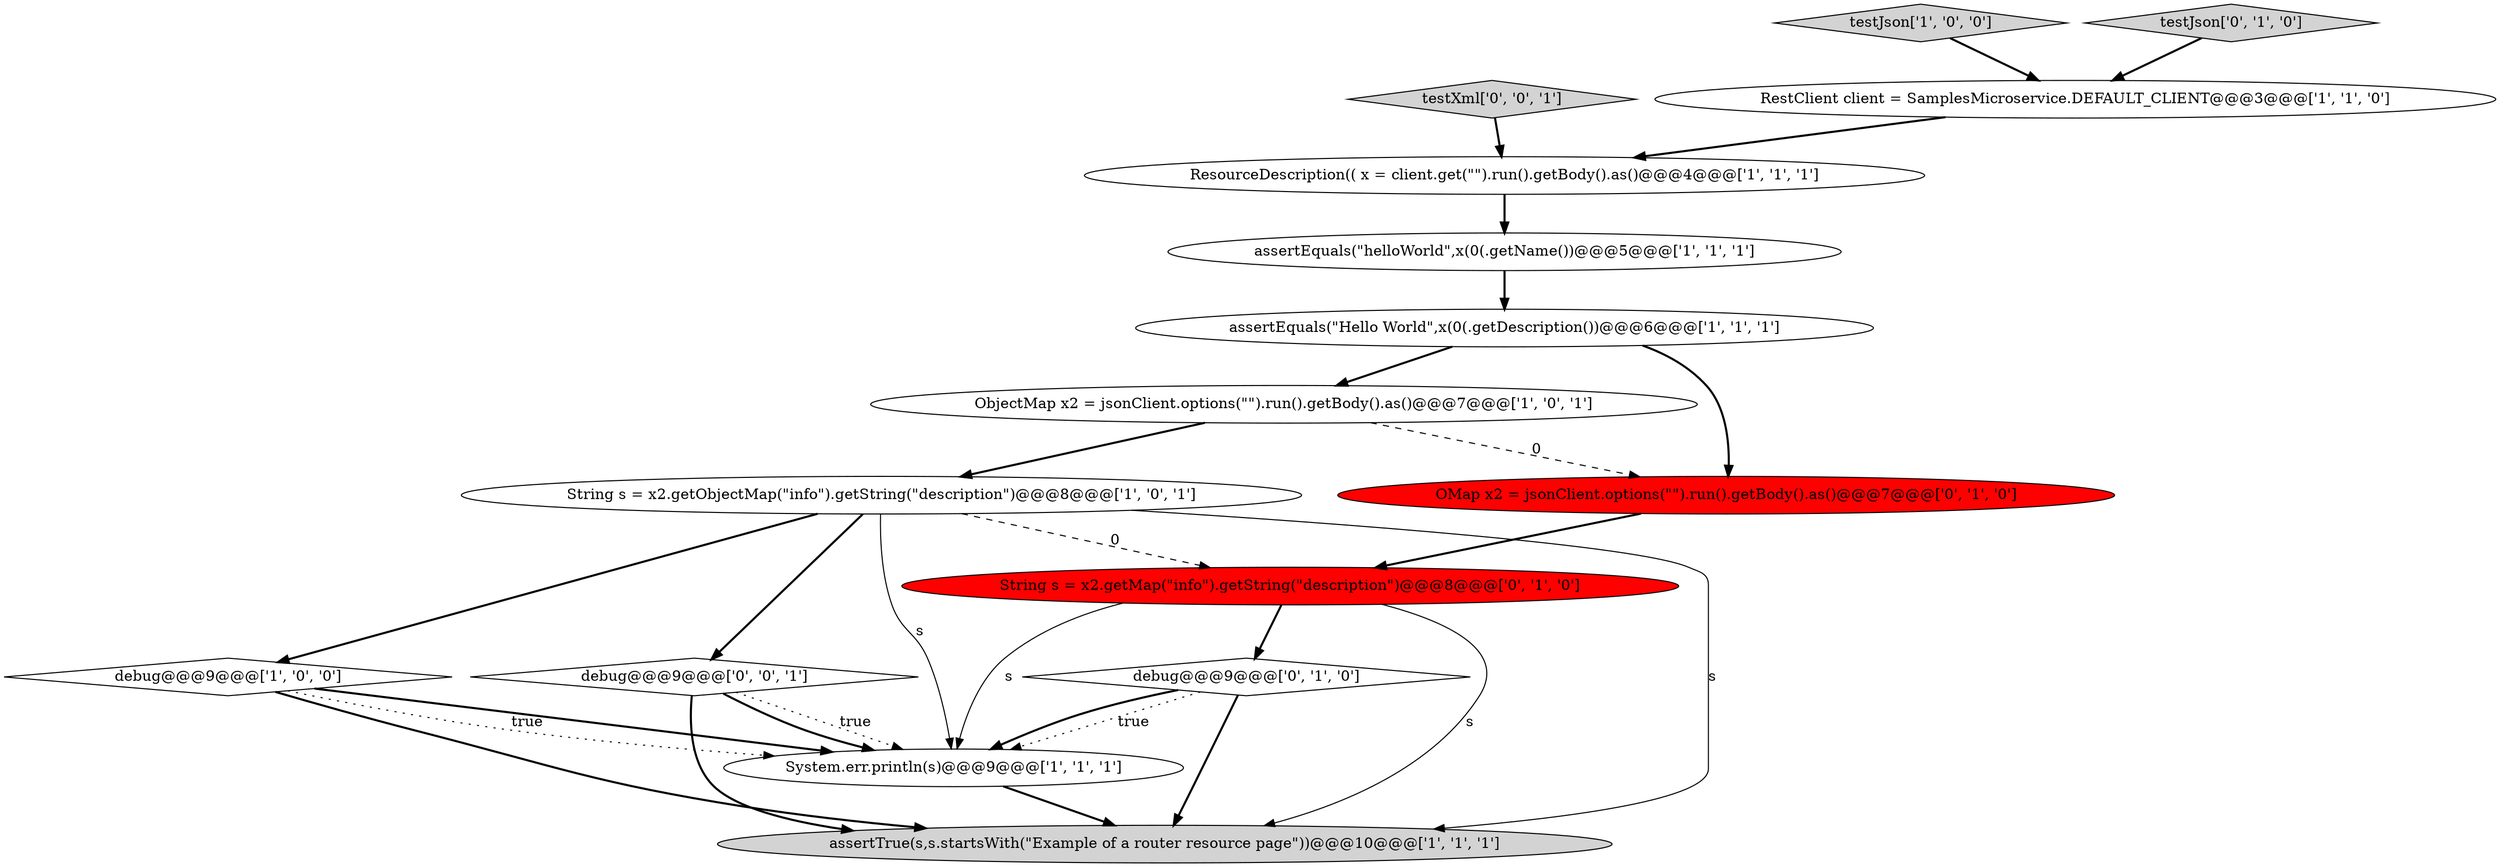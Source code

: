 digraph {
0 [style = filled, label = "assertEquals(\"helloWorld\",x(0(.getName())@@@5@@@['1', '1', '1']", fillcolor = white, shape = ellipse image = "AAA0AAABBB1BBB"];
9 [style = filled, label = "String s = x2.getObjectMap(\"info\").getString(\"description\")@@@8@@@['1', '0', '1']", fillcolor = white, shape = ellipse image = "AAA0AAABBB1BBB"];
15 [style = filled, label = "testXml['0', '0', '1']", fillcolor = lightgray, shape = diamond image = "AAA0AAABBB3BBB"];
10 [style = filled, label = "debug@@@9@@@['0', '1', '0']", fillcolor = white, shape = diamond image = "AAA0AAABBB2BBB"];
5 [style = filled, label = "debug@@@9@@@['1', '0', '0']", fillcolor = white, shape = diamond image = "AAA0AAABBB1BBB"];
12 [style = filled, label = "OMap x2 = jsonClient.options(\"\").run().getBody().as()@@@7@@@['0', '1', '0']", fillcolor = red, shape = ellipse image = "AAA1AAABBB2BBB"];
13 [style = filled, label = "String s = x2.getMap(\"info\").getString(\"description\")@@@8@@@['0', '1', '0']", fillcolor = red, shape = ellipse image = "AAA1AAABBB2BBB"];
2 [style = filled, label = "RestClient client = SamplesMicroservice.DEFAULT_CLIENT@@@3@@@['1', '1', '0']", fillcolor = white, shape = ellipse image = "AAA0AAABBB1BBB"];
14 [style = filled, label = "debug@@@9@@@['0', '0', '1']", fillcolor = white, shape = diamond image = "AAA0AAABBB3BBB"];
1 [style = filled, label = "assertTrue(s,s.startsWith(\"Example of a router resource page\"))@@@10@@@['1', '1', '1']", fillcolor = lightgray, shape = ellipse image = "AAA0AAABBB1BBB"];
8 [style = filled, label = "System.err.println(s)@@@9@@@['1', '1', '1']", fillcolor = white, shape = ellipse image = "AAA0AAABBB1BBB"];
3 [style = filled, label = "ResourceDescription(( x = client.get(\"\").run().getBody().as()@@@4@@@['1', '1', '1']", fillcolor = white, shape = ellipse image = "AAA0AAABBB1BBB"];
6 [style = filled, label = "assertEquals(\"Hello World\",x(0(.getDescription())@@@6@@@['1', '1', '1']", fillcolor = white, shape = ellipse image = "AAA0AAABBB1BBB"];
4 [style = filled, label = "testJson['1', '0', '0']", fillcolor = lightgray, shape = diamond image = "AAA0AAABBB1BBB"];
7 [style = filled, label = "ObjectMap x2 = jsonClient.options(\"\").run().getBody().as()@@@7@@@['1', '0', '1']", fillcolor = white, shape = ellipse image = "AAA0AAABBB1BBB"];
11 [style = filled, label = "testJson['0', '1', '0']", fillcolor = lightgray, shape = diamond image = "AAA0AAABBB2BBB"];
13->10 [style = bold, label=""];
5->8 [style = bold, label=""];
10->8 [style = dotted, label="true"];
9->8 [style = solid, label="s"];
13->1 [style = solid, label="s"];
0->6 [style = bold, label=""];
2->3 [style = bold, label=""];
4->2 [style = bold, label=""];
15->3 [style = bold, label=""];
11->2 [style = bold, label=""];
3->0 [style = bold, label=""];
14->1 [style = bold, label=""];
7->9 [style = bold, label=""];
8->1 [style = bold, label=""];
12->13 [style = bold, label=""];
5->1 [style = bold, label=""];
10->8 [style = bold, label=""];
9->13 [style = dashed, label="0"];
9->1 [style = solid, label="s"];
13->8 [style = solid, label="s"];
9->14 [style = bold, label=""];
14->8 [style = dotted, label="true"];
9->5 [style = bold, label=""];
7->12 [style = dashed, label="0"];
14->8 [style = bold, label=""];
5->8 [style = dotted, label="true"];
6->7 [style = bold, label=""];
10->1 [style = bold, label=""];
6->12 [style = bold, label=""];
}
